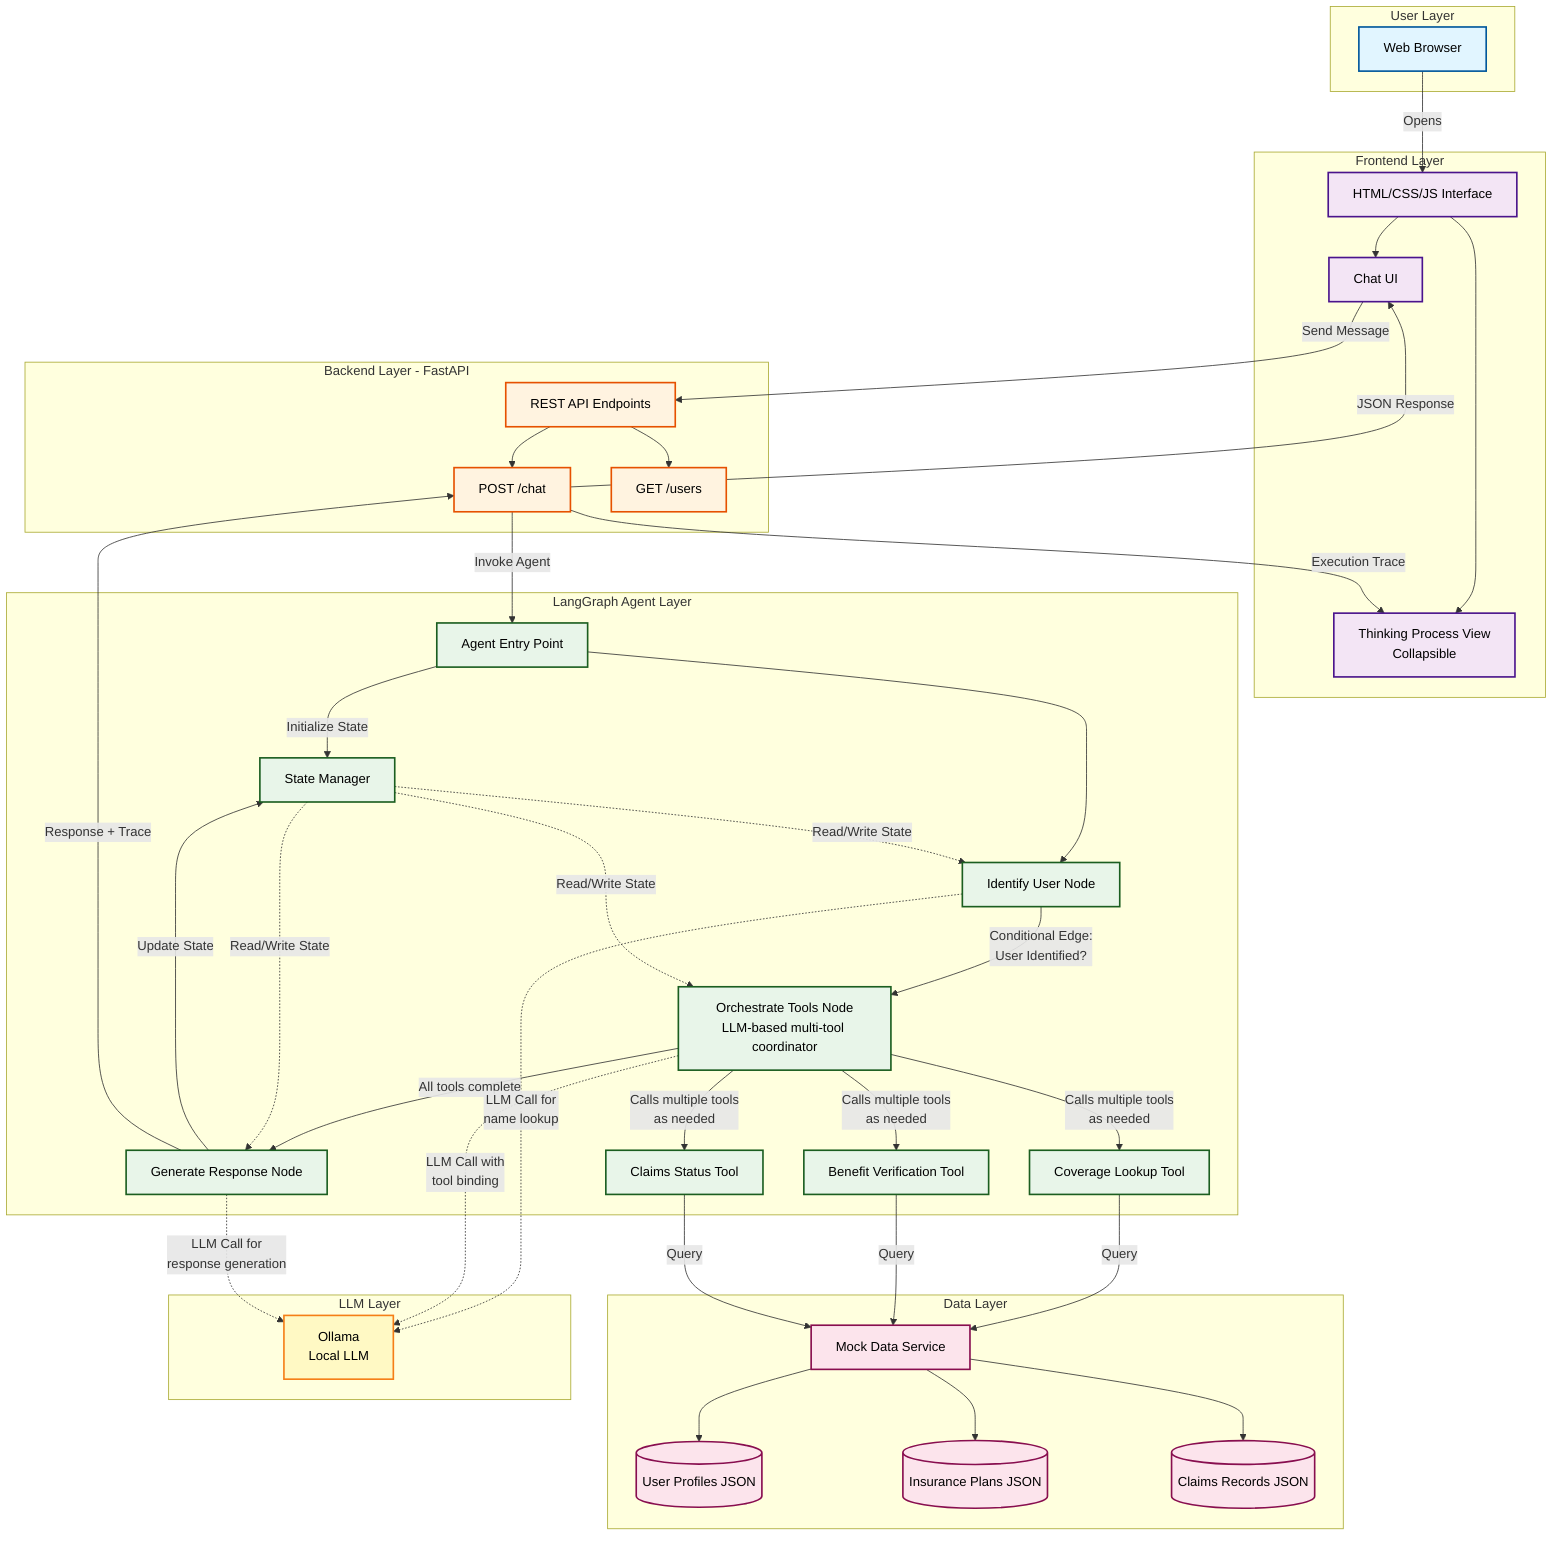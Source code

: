 graph TB
    subgraph "User Layer"
        A[Web Browser]
    end

    subgraph "Frontend Layer"
        B[HTML/CSS/JS Interface]
        B1[Chat UI]
        B2[Thinking Process View<br/>Collapsible]
    end

    subgraph "Backend Layer - FastAPI"
        C[REST API Endpoints]
        C1["POST /chat"]
        C2["GET /users"]
    end

    subgraph "LangGraph Agent Layer"
        D[Agent Entry Point]
        E[Identify User Node]
        F[Orchestrate Tools Node<br/>LLM-based multi-tool coordinator]
        H[Coverage Lookup Tool]
        I[Benefit Verification Tool]
        J[Claims Status Tool]
        K[Generate Response Node]
        L[State Manager]
    end

    subgraph "Data Layer"
        M[Mock Data Service]
        M1[(User Profiles JSON)]
        M2[(Insurance Plans JSON)]
        M3[(Claims Records JSON)]
    end

    subgraph "LLM Layer"
        N[Ollama<br/>Local LLM]
    end

    %% User interactions
    A -->|Opens| B
    B --> B1
    B --> B2
    B1 -->|Send Message| C

    %% API routing
    C --> C1
    C --> C2
    C1 -->|Invoke Agent| D

    %% LangGraph execution flow
    D -->|Initialize State| L
    D --> E
    E -->|Conditional Edge:<br/>User Identified?| F
    F -->|Calls multiple tools<br/>as needed| H
    F -->|Calls multiple tools<br/>as needed| I
    F -->|Calls multiple tools<br/>as needed| J
    F -->|All tools complete| K
    K -->|Update State| L

    %% State and data access
    L -.->|Read/Write State| E
    L -.->|Read/Write State| F
    L -.->|Read/Write State| K

    %% Tools accessing data
    H -->|Query| M
    I -->|Query| M
    J -->|Query| M
    M --> M1
    M --> M2
    M --> M3

    %% LLM calls
    E -.->|LLM Call for<br/>name lookup| N
    F -.->|LLM Call with<br/>tool binding| N
    K -.->|LLM Call for<br/>response generation| N

    %% Response flow back
    K -->|Response + Trace| C1
    C1 -->|JSON Response| B1
    C1 -->|Execution Trace| B2

    %% Styling
    classDef userLayer fill:#e1f5ff,stroke:#01579b,stroke-width:2px,color:#000
    classDef frontendLayer fill:#f3e5f5,stroke:#4a148c,stroke-width:2px,color:#000
    classDef backendLayer fill:#fff3e0,stroke:#e65100,stroke-width:2px,color:#000
    classDef agentLayer fill:#e8f5e9,stroke:#1b5e20,stroke-width:2px,color:#000
    classDef dataLayer fill:#fce4ec,stroke:#880e4f,stroke-width:2px,color:#000
    classDef llmLayer fill:#fff9c4,stroke:#f57f17,stroke-width:2px,color:#000

    class A userLayer
    class B,B1,B2 frontendLayer
    class C,C1,C2 backendLayer
    class D,E,F,H,I,J,K,L agentLayer
    class M,M1,M2,M3 dataLayer
    class N llmLayer